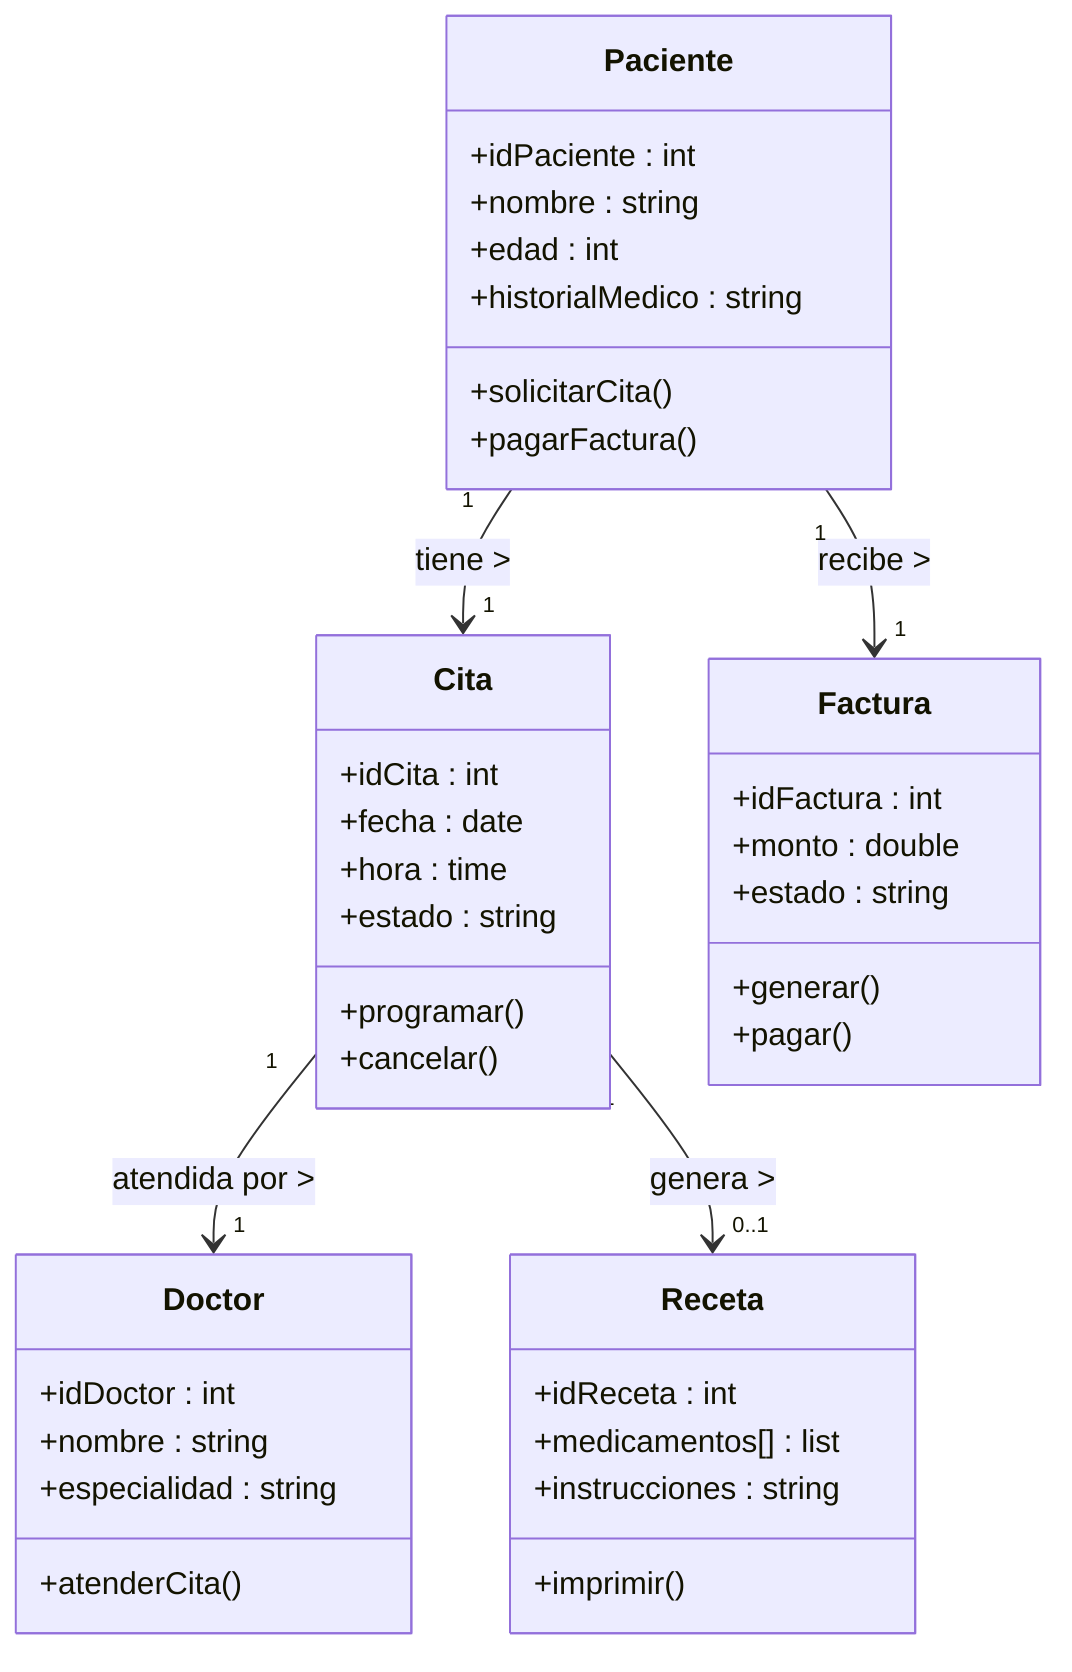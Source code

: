 classDiagram
    class Paciente {
        +idPaciente : int
        +nombre : string
        +edad : int
        +historialMedico : string
        +solicitarCita()
        +pagarFactura()
    }

    class Doctor {
        +idDoctor : int
        +nombre : string
        +especialidad : string
        +atenderCita()
    }

    class Cita {
        +idCita : int
        +fecha : date
        +hora : time
        +estado : string
        +programar()
        +cancelar()
    }

    class Receta {
        +idReceta : int
        +medicamentos[] : list
        +instrucciones : string
        +imprimir()
    }

    class Factura {
        +idFactura : int
        +monto : double
        +estado : string
        +generar()
        +pagar()
    }

    %% Relaciones
    Paciente "1" --> "1" Cita : tiene >
    Cita "1" --> "1" Doctor : atendida por >
    Cita "1" --> "0..1" Receta : genera >
    Paciente "1" --> "1" Factura : recibe >